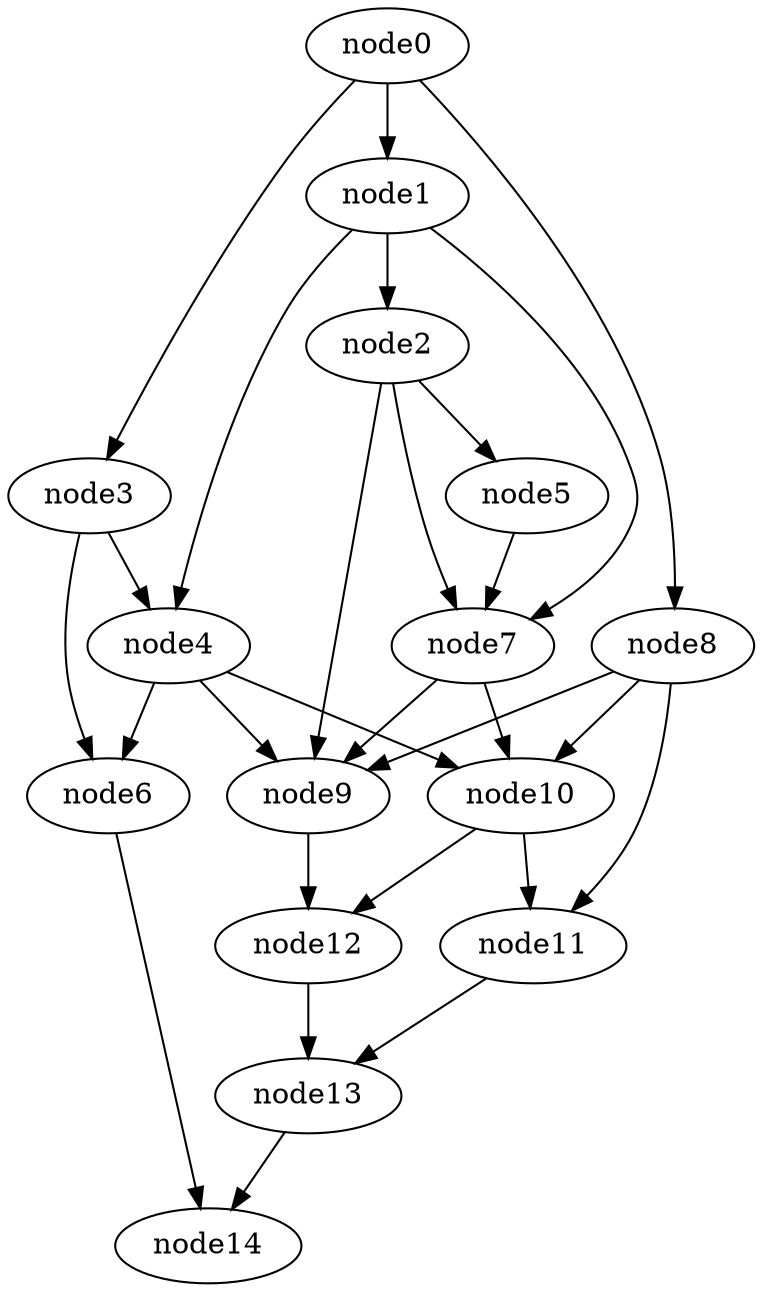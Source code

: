 digraph g{
	node14
	node13 -> node14
	node12 -> node13
	node11 -> node13
	node10 -> node12
	node10 -> node11
	node9 -> node12
	node8 -> node11
	node8 -> node10
	node8 -> node9
	node7 -> node10
	node7 -> node9
	node6 -> node14
	node5 -> node7
	node4 -> node10
	node4 -> node9
	node4 -> node6
	node3 -> node6
	node3 -> node4
	node2 -> node9
	node2 -> node7
	node2 -> node5
	node1 -> node7
	node1 -> node4
	node1 -> node2
	node0 -> node8
	node0 -> node3
	node0 -> node1
}
